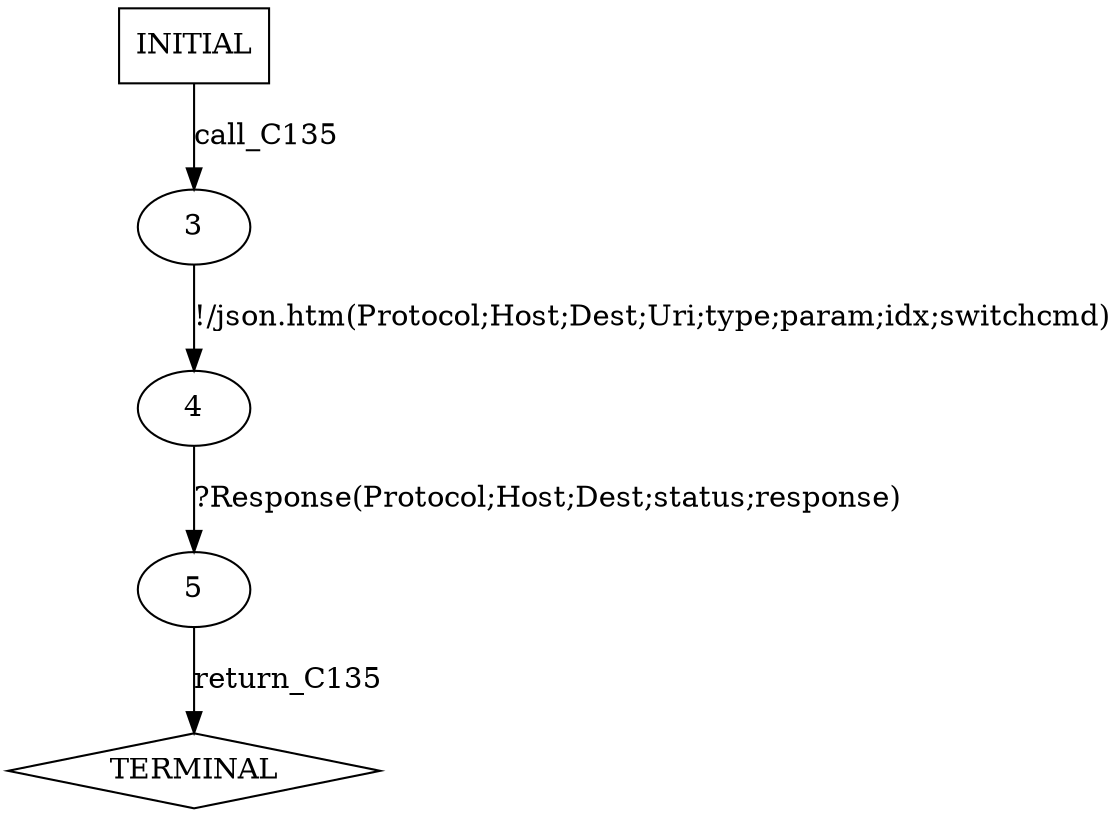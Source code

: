 digraph G {
  0 [label="INITIAL",shape=box];
  1 [label="TERMINAL",shape=diamond];
  3 [label="3"];
  4 [label="4"];
  5 [label="5"];
0->3  [label="call_C135"];
3->4 [label="!/json.htm(Protocol;Host;Dest;Uri;type;param;idx;switchcmd)"];
4->5 [label="?Response(Protocol;Host;Dest;status;response)"];
5->1  [label="return_C135"];
}
